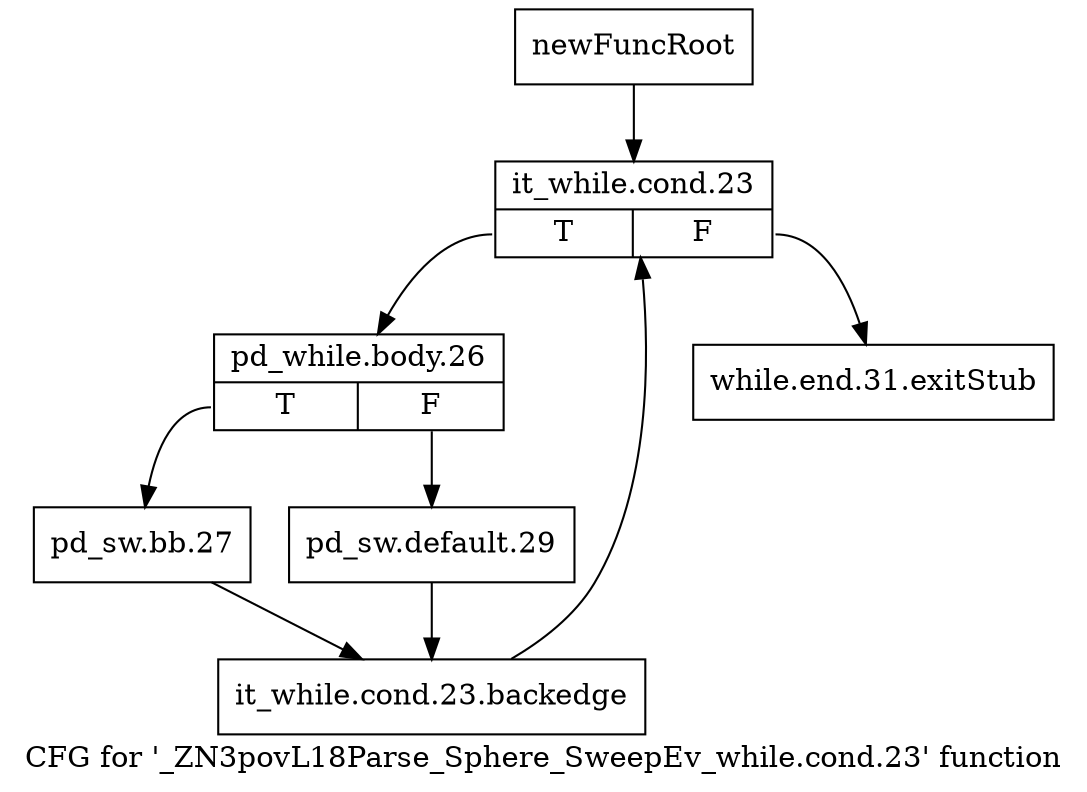 digraph "CFG for '_ZN3povL18Parse_Sphere_SweepEv_while.cond.23' function" {
	label="CFG for '_ZN3povL18Parse_Sphere_SweepEv_while.cond.23' function";

	Node0x275b140 [shape=record,label="{newFuncRoot}"];
	Node0x275b140 -> Node0x2761cb0;
	Node0x275b190 [shape=record,label="{while.end.31.exitStub}"];
	Node0x2761cb0 [shape=record,label="{it_while.cond.23|{<s0>T|<s1>F}}"];
	Node0x2761cb0:s0 -> Node0x2761d00;
	Node0x2761cb0:s1 -> Node0x275b190;
	Node0x2761d00 [shape=record,label="{pd_while.body.26|{<s0>T|<s1>F}}"];
	Node0x2761d00:s0 -> Node0x2761da0;
	Node0x2761d00:s1 -> Node0x2761d50;
	Node0x2761d50 [shape=record,label="{pd_sw.default.29}"];
	Node0x2761d50 -> Node0x2761df0;
	Node0x2761da0 [shape=record,label="{pd_sw.bb.27}"];
	Node0x2761da0 -> Node0x2761df0;
	Node0x2761df0 [shape=record,label="{it_while.cond.23.backedge}"];
	Node0x2761df0 -> Node0x2761cb0;
}
